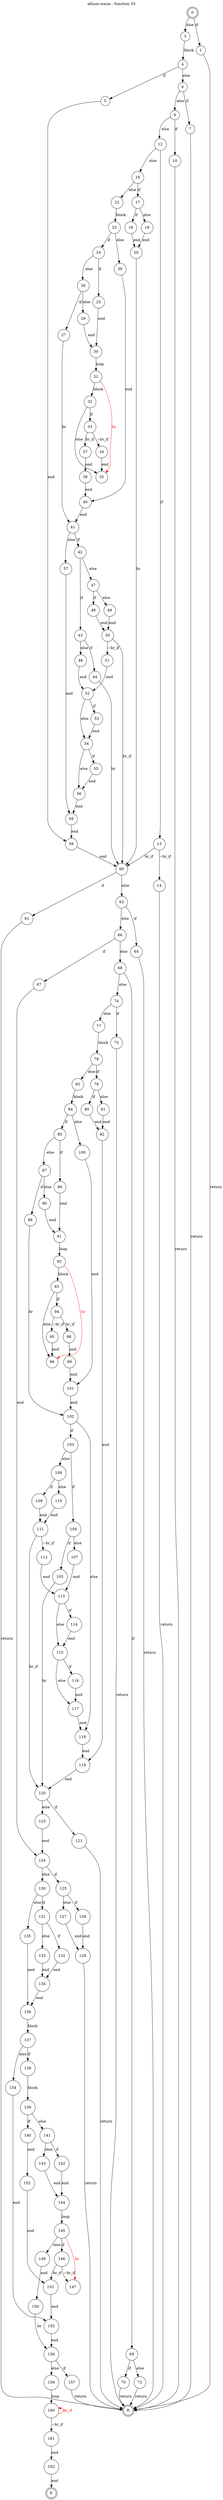 digraph finite_state_machine {
    label = "allium.wasm - function 33"
    labelloc =  t
    labelfontsize = 16
    labelfontcolor = black
    labelfontname = "Helvetica"
    node [shape = doublecircle]; 0 E R ;
    node [shape = circle];
    0 -> 1[label="if"];
    0 -> 3[label="else"];
    1 -> R[label="return"];
    3 -> 4[label="block"];
    4 -> 5[label="if"];
    4 -> 6[label="else"];
    5 -> 59[label="end"];
    6 -> 7[label="if"];
    6 -> 9[label="else"];
    7 -> R[label="return"];
    9 -> 10[label="if"];
    9 -> 12[label="else"];
    10 -> R[label="return"];
    12 -> 13[label="if"];
    12 -> 16[label="else"];
    13 -> 14[label="~br_if"];
    13 -> 60[label="br_if"];
    14 -> R[label="return"];
    16 -> 17[label="if"];
    16 -> 22[label="else"];
    17 -> 18[label="if"];
    17 -> 19[label="else"];
    18 -> 20[label="end"];
    19 -> 20[label="end"];
    20 -> 60[label="br"];
    22 -> 23[label="block"];
    23 -> 24[label="if"];
    23 -> 39[label="else"];
    24 -> 25[label="if"];
    24 -> 26[label="else"];
    25 -> 30[label="end"];
    26 -> 27[label="if"];
    26 -> 29[label="else"];
    27 -> 41[label="br"];
    29 -> 30[label="end"];
    30 -> 31[label="loop"];
    31 -> 32[label="block"];
    32 -> 33[label="if"];
    32 -> 35[label="else"];
    33 -> 34[label="~br_if"];
    33 -> 37[label="br_if"];
    34 -> 35[label="end"];
    35 -> 31[color="red" dir=back fontcolor="red" label="br"];
    37 -> 38[label="end"];
    38 -> 40[label="end"];
    39 -> 40[label="end"];
    40 -> 41[label="end"];
    41 -> 42[label="if"];
    41 -> 57[label="else"];
    42 -> 43[label="if"];
    42 -> 47[label="else"];
    43 -> 44[label="if"];
    43 -> 46[label="else"];
    44 -> 60[label="br"];
    46 -> 52[label="end"];
    47 -> 48[label="if"];
    47 -> 49[label="else"];
    48 -> 50[label="end"];
    49 -> 50[label="end"];
    50 -> 51[label="~br_if"];
    50 -> 60[label="br_if"];
    51 -> 52[label="end"];
    52 -> 53[label="if"];
    52 -> 54[label="else"];
    53 -> 54[label="end"];
    54 -> 55[label="if"];
    54 -> 56[label="else"];
    55 -> 56[label="end"];
    56 -> 58[label="end"];
    57 -> 58[label="end"];
    58 -> 59[label="end"];
    59 -> 60[label="end"];
    60 -> 61[label="if"];
    60 -> 63[label="else"];
    61 -> R[label="return"];
    63 -> 64[label="if"];
    63 -> 66[label="else"];
    64 -> R[label="return"];
    66 -> 67[label="if"];
    66 -> 68[label="else"];
    67 -> 124[label="end"];
    68 -> 69[label="if"];
    68 -> 74[label="else"];
    69 -> 70[label="if"];
    69 -> 72[label="else"];
    70 -> R[label="return"];
    72 -> R[label="return"];
    74 -> 75[label="if"];
    74 -> 77[label="else"];
    75 -> R[label="return"];
    77 -> 78[label="block"];
    78 -> 79[label="if"];
    78 -> 83[label="else"];
    79 -> 80[label="if"];
    79 -> 81[label="else"];
    80 -> 82[label="end"];
    81 -> 82[label="end"];
    82 -> 119[label="end"];
    83 -> 84[label="block"];
    84 -> 85[label="if"];
    84 -> 100[label="else"];
    85 -> 86[label="if"];
    85 -> 87[label="else"];
    86 -> 91[label="end"];
    87 -> 88[label="if"];
    87 -> 90[label="else"];
    88 -> 102[label="br"];
    90 -> 91[label="end"];
    91 -> 92[label="loop"];
    92 -> 93[label="block"];
    93 -> 94[label="if"];
    93 -> 96[label="else"];
    94 -> 95[label="~br_if"];
    94 -> 98[label="br_if"];
    95 -> 96[label="end"];
    96 -> 92[color="red" dir=back fontcolor="red" label="br"];
    98 -> 99[label="end"];
    99 -> 101[label="end"];
    100 -> 101[label="end"];
    101 -> 102[label="end"];
    102 -> 103[label="if"];
    102 -> 118[label="else"];
    103 -> 104[label="if"];
    103 -> 108[label="else"];
    104 -> 105[label="if"];
    104 -> 107[label="else"];
    105 -> 120[label="br"];
    107 -> 113[label="end"];
    108 -> 109[label="if"];
    108 -> 110[label="else"];
    109 -> 111[label="end"];
    110 -> 111[label="end"];
    111 -> 112[label="~br_if"];
    111 -> 120[label="br_if"];
    112 -> 113[label="end"];
    113 -> 114[label="if"];
    113 -> 115[label="else"];
    114 -> 115[label="end"];
    115 -> 116[label="if"];
    115 -> 117[label="else"];
    116 -> 117[label="end"];
    117 -> 118[label="end"];
    118 -> 119[label="end"];
    119 -> 120[label="end"];
    120 -> 121[label="if"];
    120 -> 123[label="else"];
    121 -> R[label="return"];
    123 -> 124[label="end"];
    124 -> 125[label="if"];
    124 -> 130[label="else"];
    125 -> 126[label="if"];
    125 -> 127[label="else"];
    126 -> 128[label="end"];
    127 -> 128[label="end"];
    128 -> R[label="return"];
    130 -> 131[label="if"];
    130 -> 135[label="else"];
    131 -> 132[label="if"];
    131 -> 133[label="else"];
    132 -> 134[label="end"];
    133 -> 134[label="end"];
    134 -> 136[label="end"];
    135 -> 136[label="end"];
    136 -> 137[label="block"];
    137 -> 138[label="if"];
    137 -> 154[label="else"];
    138 -> 139[label="block"];
    139 -> 140[label="if"];
    139 -> 141[label="else"];
    140 -> 152[label="end"];
    141 -> 142[label="if"];
    141 -> 143[label="else"];
    142 -> 144[label="end"];
    143 -> 144[label="end"];
    144 -> 145[label="loop"];
    145 -> 146[label="if"];
    145 -> 149[label="else"];
    146 -> 147[label="~br_if"];
    146 -> 153[label="br_if"];
    147 -> 145[color="red" dir=back fontcolor="red" label="br"];
    149 -> 150[label="end"];
    150 -> 156[label="br"];
    152 -> 153[label="end"];
    153 -> 155[label="end"];
    154 -> 155[label="end"];
    155 -> 156[label="end"];
    156 -> 157[label="if"];
    156 -> 159[label="else"];
    157 -> R[label="return"];
    159 -> 160[label="loop"];
    160 -> 161[label="~br_if"];
    160 -> 160[color="red" dir=back fontcolor="red" label="br_if"];
    161 -> 162[label="end"];
    162 -> E[label="end"];
}
